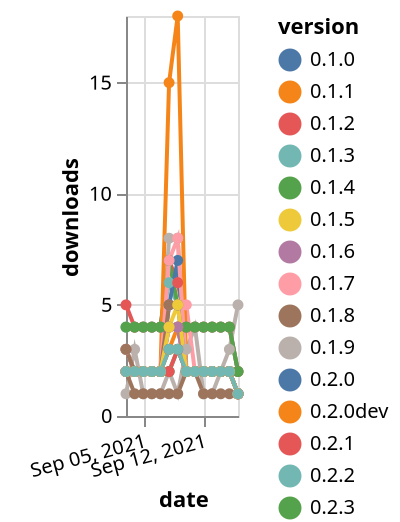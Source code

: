 {"$schema": "https://vega.github.io/schema/vega-lite/v5.json", "description": "A simple bar chart with embedded data.", "data": {"values": [{"date": "2021-09-03", "total": 2787, "delta": 2, "version": "0.2.0"}, {"date": "2021-09-04", "total": 2789, "delta": 2, "version": "0.2.0"}, {"date": "2021-09-05", "total": 2791, "delta": 2, "version": "0.2.0"}, {"date": "2021-09-06", "total": 2793, "delta": 2, "version": "0.2.0"}, {"date": "2021-09-07", "total": 2795, "delta": 2, "version": "0.2.0"}, {"date": "2021-09-08", "total": 2798, "delta": 3, "version": "0.2.0"}, {"date": "2021-09-09", "total": 2801, "delta": 3, "version": "0.2.0"}, {"date": "2021-09-10", "total": 2803, "delta": 2, "version": "0.2.0"}, {"date": "2021-09-11", "total": 2805, "delta": 2, "version": "0.2.0"}, {"date": "2021-09-12", "total": 2807, "delta": 2, "version": "0.2.0"}, {"date": "2021-09-13", "total": 2809, "delta": 2, "version": "0.2.0"}, {"date": "2021-09-14", "total": 2811, "delta": 2, "version": "0.2.0"}, {"date": "2021-09-15", "total": 2813, "delta": 2, "version": "0.2.0"}, {"date": "2021-09-16", "total": 2814, "delta": 1, "version": "0.2.0"}, {"date": "2021-09-03", "total": 5721, "delta": 4, "version": "0.1.3"}, {"date": "2021-09-04", "total": 5725, "delta": 4, "version": "0.1.3"}, {"date": "2021-09-05", "total": 5729, "delta": 4, "version": "0.1.3"}, {"date": "2021-09-06", "total": 5733, "delta": 4, "version": "0.1.3"}, {"date": "2021-09-07", "total": 5737, "delta": 4, "version": "0.1.3"}, {"date": "2021-09-08", "total": 5743, "delta": 6, "version": "0.1.3"}, {"date": "2021-09-09", "total": 5748, "delta": 5, "version": "0.1.3"}, {"date": "2021-09-10", "total": 5752, "delta": 4, "version": "0.1.3"}, {"date": "2021-09-11", "total": 5756, "delta": 4, "version": "0.1.3"}, {"date": "2021-09-12", "total": 5760, "delta": 4, "version": "0.1.3"}, {"date": "2021-09-13", "total": 5764, "delta": 4, "version": "0.1.3"}, {"date": "2021-09-14", "total": 5768, "delta": 4, "version": "0.1.3"}, {"date": "2021-09-15", "total": 5772, "delta": 4, "version": "0.1.3"}, {"date": "2021-09-16", "total": 5774, "delta": 2, "version": "0.1.3"}, {"date": "2021-09-03", "total": 656, "delta": 1, "version": "0.2.9"}, {"date": "2021-09-04", "total": 659, "delta": 3, "version": "0.2.9"}, {"date": "2021-09-05", "total": 660, "delta": 1, "version": "0.2.9"}, {"date": "2021-09-06", "total": 661, "delta": 1, "version": "0.2.9"}, {"date": "2021-09-07", "total": 662, "delta": 1, "version": "0.2.9"}, {"date": "2021-09-08", "total": 664, "delta": 2, "version": "0.2.9"}, {"date": "2021-09-09", "total": 665, "delta": 1, "version": "0.2.9"}, {"date": "2021-09-10", "total": 668, "delta": 3, "version": "0.2.9"}, {"date": "2021-09-11", "total": 672, "delta": 4, "version": "0.2.9"}, {"date": "2021-09-12", "total": 673, "delta": 1, "version": "0.2.9"}, {"date": "2021-09-13", "total": 674, "delta": 1, "version": "0.2.9"}, {"date": "2021-09-14", "total": 676, "delta": 2, "version": "0.2.9"}, {"date": "2021-09-15", "total": 679, "delta": 3, "version": "0.2.9"}, {"date": "2021-09-16", "total": 684, "delta": 5, "version": "0.2.9"}, {"date": "2021-09-03", "total": 2937, "delta": 2, "version": "0.2.3"}, {"date": "2021-09-04", "total": 2939, "delta": 2, "version": "0.2.3"}, {"date": "2021-09-05", "total": 2941, "delta": 2, "version": "0.2.3"}, {"date": "2021-09-06", "total": 2943, "delta": 2, "version": "0.2.3"}, {"date": "2021-09-07", "total": 2945, "delta": 2, "version": "0.2.3"}, {"date": "2021-09-08", "total": 2947, "delta": 2, "version": "0.2.3"}, {"date": "2021-09-09", "total": 2950, "delta": 3, "version": "0.2.3"}, {"date": "2021-09-10", "total": 2952, "delta": 2, "version": "0.2.3"}, {"date": "2021-09-11", "total": 2954, "delta": 2, "version": "0.2.3"}, {"date": "2021-09-12", "total": 2956, "delta": 2, "version": "0.2.3"}, {"date": "2021-09-13", "total": 2958, "delta": 2, "version": "0.2.3"}, {"date": "2021-09-14", "total": 2960, "delta": 2, "version": "0.2.3"}, {"date": "2021-09-15", "total": 2962, "delta": 2, "version": "0.2.3"}, {"date": "2021-09-16", "total": 2963, "delta": 1, "version": "0.2.3"}, {"date": "2021-09-03", "total": 7051, "delta": 5, "version": "0.1.2"}, {"date": "2021-09-04", "total": 7055, "delta": 4, "version": "0.1.2"}, {"date": "2021-09-05", "total": 7059, "delta": 4, "version": "0.1.2"}, {"date": "2021-09-06", "total": 7063, "delta": 4, "version": "0.1.2"}, {"date": "2021-09-07", "total": 7067, "delta": 4, "version": "0.1.2"}, {"date": "2021-09-08", "total": 7074, "delta": 7, "version": "0.1.2"}, {"date": "2021-09-09", "total": 7080, "delta": 6, "version": "0.1.2"}, {"date": "2021-09-10", "total": 7084, "delta": 4, "version": "0.1.2"}, {"date": "2021-09-11", "total": 7088, "delta": 4, "version": "0.1.2"}, {"date": "2021-09-12", "total": 7092, "delta": 4, "version": "0.1.2"}, {"date": "2021-09-13", "total": 7096, "delta": 4, "version": "0.1.2"}, {"date": "2021-09-14", "total": 7100, "delta": 4, "version": "0.1.2"}, {"date": "2021-09-15", "total": 7104, "delta": 4, "version": "0.1.2"}, {"date": "2021-09-16", "total": 7106, "delta": 2, "version": "0.1.2"}, {"date": "2021-09-03", "total": 3076, "delta": 2, "version": "0.2.4"}, {"date": "2021-09-04", "total": 3078, "delta": 2, "version": "0.2.4"}, {"date": "2021-09-05", "total": 3080, "delta": 2, "version": "0.2.4"}, {"date": "2021-09-06", "total": 3082, "delta": 2, "version": "0.2.4"}, {"date": "2021-09-07", "total": 3084, "delta": 2, "version": "0.2.4"}, {"date": "2021-09-08", "total": 3088, "delta": 4, "version": "0.2.4"}, {"date": "2021-09-09", "total": 3092, "delta": 4, "version": "0.2.4"}, {"date": "2021-09-10", "total": 3094, "delta": 2, "version": "0.2.4"}, {"date": "2021-09-11", "total": 3096, "delta": 2, "version": "0.2.4"}, {"date": "2021-09-12", "total": 3098, "delta": 2, "version": "0.2.4"}, {"date": "2021-09-13", "total": 3100, "delta": 2, "version": "0.2.4"}, {"date": "2021-09-14", "total": 3102, "delta": 2, "version": "0.2.4"}, {"date": "2021-09-15", "total": 3104, "delta": 2, "version": "0.2.4"}, {"date": "2021-09-16", "total": 3105, "delta": 1, "version": "0.2.4"}, {"date": "2021-09-03", "total": 2907, "delta": 2, "version": "0.2.1"}, {"date": "2021-09-04", "total": 2909, "delta": 2, "version": "0.2.1"}, {"date": "2021-09-05", "total": 2911, "delta": 2, "version": "0.2.1"}, {"date": "2021-09-06", "total": 2913, "delta": 2, "version": "0.2.1"}, {"date": "2021-09-07", "total": 2915, "delta": 2, "version": "0.2.1"}, {"date": "2021-09-08", "total": 2917, "delta": 2, "version": "0.2.1"}, {"date": "2021-09-09", "total": 2920, "delta": 3, "version": "0.2.1"}, {"date": "2021-09-10", "total": 2922, "delta": 2, "version": "0.2.1"}, {"date": "2021-09-11", "total": 2924, "delta": 2, "version": "0.2.1"}, {"date": "2021-09-12", "total": 2926, "delta": 2, "version": "0.2.1"}, {"date": "2021-09-13", "total": 2928, "delta": 2, "version": "0.2.1"}, {"date": "2021-09-14", "total": 2930, "delta": 2, "version": "0.2.1"}, {"date": "2021-09-15", "total": 2932, "delta": 2, "version": "0.2.1"}, {"date": "2021-09-16", "total": 2933, "delta": 1, "version": "0.2.1"}, {"date": "2021-09-03", "total": 5953, "delta": 4, "version": "0.1.4"}, {"date": "2021-09-04", "total": 5957, "delta": 4, "version": "0.1.4"}, {"date": "2021-09-05", "total": 5961, "delta": 4, "version": "0.1.4"}, {"date": "2021-09-06", "total": 5965, "delta": 4, "version": "0.1.4"}, {"date": "2021-09-07", "total": 5969, "delta": 4, "version": "0.1.4"}, {"date": "2021-09-08", "total": 5976, "delta": 7, "version": "0.1.4"}, {"date": "2021-09-09", "total": 5981, "delta": 5, "version": "0.1.4"}, {"date": "2021-09-10", "total": 5985, "delta": 4, "version": "0.1.4"}, {"date": "2021-09-11", "total": 5989, "delta": 4, "version": "0.1.4"}, {"date": "2021-09-12", "total": 5993, "delta": 4, "version": "0.1.4"}, {"date": "2021-09-13", "total": 5997, "delta": 4, "version": "0.1.4"}, {"date": "2021-09-14", "total": 6001, "delta": 4, "version": "0.1.4"}, {"date": "2021-09-15", "total": 6005, "delta": 4, "version": "0.1.4"}, {"date": "2021-09-16", "total": 6007, "delta": 2, "version": "0.1.4"}, {"date": "2021-09-03", "total": 4929, "delta": 2, "version": "0.1.9"}, {"date": "2021-09-04", "total": 4931, "delta": 2, "version": "0.1.9"}, {"date": "2021-09-05", "total": 4933, "delta": 2, "version": "0.1.9"}, {"date": "2021-09-06", "total": 4935, "delta": 2, "version": "0.1.9"}, {"date": "2021-09-07", "total": 4937, "delta": 2, "version": "0.1.9"}, {"date": "2021-09-08", "total": 4945, "delta": 8, "version": "0.1.9"}, {"date": "2021-09-09", "total": 4953, "delta": 8, "version": "0.1.9"}, {"date": "2021-09-10", "total": 4955, "delta": 2, "version": "0.1.9"}, {"date": "2021-09-11", "total": 4957, "delta": 2, "version": "0.1.9"}, {"date": "2021-09-12", "total": 4959, "delta": 2, "version": "0.1.9"}, {"date": "2021-09-13", "total": 4961, "delta": 2, "version": "0.1.9"}, {"date": "2021-09-14", "total": 4963, "delta": 2, "version": "0.1.9"}, {"date": "2021-09-15", "total": 4965, "delta": 2, "version": "0.1.9"}, {"date": "2021-09-16", "total": 4966, "delta": 1, "version": "0.1.9"}, {"date": "2021-09-03", "total": 5997, "delta": 2, "version": "0.2.6"}, {"date": "2021-09-04", "total": 5999, "delta": 2, "version": "0.2.6"}, {"date": "2021-09-05", "total": 6001, "delta": 2, "version": "0.2.6"}, {"date": "2021-09-06", "total": 6003, "delta": 2, "version": "0.2.6"}, {"date": "2021-09-07", "total": 6005, "delta": 2, "version": "0.2.6"}, {"date": "2021-09-08", "total": 6010, "delta": 5, "version": "0.2.6"}, {"date": "2021-09-09", "total": 6015, "delta": 5, "version": "0.2.6"}, {"date": "2021-09-10", "total": 6020, "delta": 5, "version": "0.2.6"}, {"date": "2021-09-11", "total": 6022, "delta": 2, "version": "0.2.6"}, {"date": "2021-09-12", "total": 6024, "delta": 2, "version": "0.2.6"}, {"date": "2021-09-13", "total": 6026, "delta": 2, "version": "0.2.6"}, {"date": "2021-09-14", "total": 6028, "delta": 2, "version": "0.2.6"}, {"date": "2021-09-15", "total": 6030, "delta": 2, "version": "0.2.6"}, {"date": "2021-09-16", "total": 6031, "delta": 1, "version": "0.2.6"}, {"date": "2021-09-03", "total": 3447, "delta": 2, "version": "0.1.1"}, {"date": "2021-09-04", "total": 3449, "delta": 2, "version": "0.1.1"}, {"date": "2021-09-05", "total": 3451, "delta": 2, "version": "0.1.1"}, {"date": "2021-09-06", "total": 3453, "delta": 2, "version": "0.1.1"}, {"date": "2021-09-07", "total": 3455, "delta": 2, "version": "0.1.1"}, {"date": "2021-09-08", "total": 3458, "delta": 3, "version": "0.1.1"}, {"date": "2021-09-09", "total": 3462, "delta": 4, "version": "0.1.1"}, {"date": "2021-09-10", "total": 3464, "delta": 2, "version": "0.1.1"}, {"date": "2021-09-11", "total": 3466, "delta": 2, "version": "0.1.1"}, {"date": "2021-09-12", "total": 3468, "delta": 2, "version": "0.1.1"}, {"date": "2021-09-13", "total": 3470, "delta": 2, "version": "0.1.1"}, {"date": "2021-09-14", "total": 3472, "delta": 2, "version": "0.1.1"}, {"date": "2021-09-15", "total": 3474, "delta": 2, "version": "0.1.1"}, {"date": "2021-09-16", "total": 3475, "delta": 1, "version": "0.1.1"}, {"date": "2021-09-03", "total": 684, "delta": 2, "version": "0.2.8"}, {"date": "2021-09-04", "total": 685, "delta": 1, "version": "0.2.8"}, {"date": "2021-09-05", "total": 686, "delta": 1, "version": "0.2.8"}, {"date": "2021-09-06", "total": 687, "delta": 1, "version": "0.2.8"}, {"date": "2021-09-07", "total": 688, "delta": 1, "version": "0.2.8"}, {"date": "2021-09-08", "total": 689, "delta": 1, "version": "0.2.8"}, {"date": "2021-09-09", "total": 690, "delta": 1, "version": "0.2.8"}, {"date": "2021-09-10", "total": 692, "delta": 2, "version": "0.2.8"}, {"date": "2021-09-11", "total": 694, "delta": 2, "version": "0.2.8"}, {"date": "2021-09-12", "total": 695, "delta": 1, "version": "0.2.8"}, {"date": "2021-09-13", "total": 696, "delta": 1, "version": "0.2.8"}, {"date": "2021-09-14", "total": 697, "delta": 1, "version": "0.2.8"}, {"date": "2021-09-15", "total": 698, "delta": 1, "version": "0.2.8"}, {"date": "2021-09-16", "total": 699, "delta": 1, "version": "0.2.8"}, {"date": "2021-09-03", "total": 3979, "delta": 2, "version": "0.1.6"}, {"date": "2021-09-04", "total": 3981, "delta": 2, "version": "0.1.6"}, {"date": "2021-09-05", "total": 3983, "delta": 2, "version": "0.1.6"}, {"date": "2021-09-06", "total": 3985, "delta": 2, "version": "0.1.6"}, {"date": "2021-09-07", "total": 3987, "delta": 2, "version": "0.1.6"}, {"date": "2021-09-08", "total": 3991, "delta": 4, "version": "0.1.6"}, {"date": "2021-09-09", "total": 3995, "delta": 4, "version": "0.1.6"}, {"date": "2021-09-10", "total": 3997, "delta": 2, "version": "0.1.6"}, {"date": "2021-09-11", "total": 3999, "delta": 2, "version": "0.1.6"}, {"date": "2021-09-12", "total": 4001, "delta": 2, "version": "0.1.6"}, {"date": "2021-09-13", "total": 4003, "delta": 2, "version": "0.1.6"}, {"date": "2021-09-14", "total": 4005, "delta": 2, "version": "0.1.6"}, {"date": "2021-09-15", "total": 4007, "delta": 2, "version": "0.1.6"}, {"date": "2021-09-16", "total": 4008, "delta": 1, "version": "0.1.6"}, {"date": "2021-09-03", "total": 9856, "delta": 3, "version": "0.2.0dev"}, {"date": "2021-09-04", "total": 9858, "delta": 2, "version": "0.2.0dev"}, {"date": "2021-09-05", "total": 9860, "delta": 2, "version": "0.2.0dev"}, {"date": "2021-09-06", "total": 9862, "delta": 2, "version": "0.2.0dev"}, {"date": "2021-09-07", "total": 9864, "delta": 2, "version": "0.2.0dev"}, {"date": "2021-09-08", "total": 9879, "delta": 15, "version": "0.2.0dev"}, {"date": "2021-09-09", "total": 9897, "delta": 18, "version": "0.2.0dev"}, {"date": "2021-09-10", "total": 9899, "delta": 2, "version": "0.2.0dev"}, {"date": "2021-09-11", "total": 9901, "delta": 2, "version": "0.2.0dev"}, {"date": "2021-09-12", "total": 9903, "delta": 2, "version": "0.2.0dev"}, {"date": "2021-09-13", "total": 9905, "delta": 2, "version": "0.2.0dev"}, {"date": "2021-09-14", "total": 9907, "delta": 2, "version": "0.2.0dev"}, {"date": "2021-09-15", "total": 9909, "delta": 2, "version": "0.2.0dev"}, {"date": "2021-09-16", "total": 9910, "delta": 1, "version": "0.2.0dev"}, {"date": "2021-09-03", "total": 4659, "delta": 3, "version": "0.1.0"}, {"date": "2021-09-04", "total": 4661, "delta": 2, "version": "0.1.0"}, {"date": "2021-09-05", "total": 4663, "delta": 2, "version": "0.1.0"}, {"date": "2021-09-06", "total": 4665, "delta": 2, "version": "0.1.0"}, {"date": "2021-09-07", "total": 4667, "delta": 2, "version": "0.1.0"}, {"date": "2021-09-08", "total": 4672, "delta": 5, "version": "0.1.0"}, {"date": "2021-09-09", "total": 4679, "delta": 7, "version": "0.1.0"}, {"date": "2021-09-10", "total": 4681, "delta": 2, "version": "0.1.0"}, {"date": "2021-09-11", "total": 4683, "delta": 2, "version": "0.1.0"}, {"date": "2021-09-12", "total": 4685, "delta": 2, "version": "0.1.0"}, {"date": "2021-09-13", "total": 4687, "delta": 2, "version": "0.1.0"}, {"date": "2021-09-14", "total": 4689, "delta": 2, "version": "0.1.0"}, {"date": "2021-09-15", "total": 4691, "delta": 2, "version": "0.1.0"}, {"date": "2021-09-16", "total": 4692, "delta": 1, "version": "0.1.0"}, {"date": "2021-09-03", "total": 4678, "delta": 3, "version": "0.1.7"}, {"date": "2021-09-04", "total": 4680, "delta": 2, "version": "0.1.7"}, {"date": "2021-09-05", "total": 4682, "delta": 2, "version": "0.1.7"}, {"date": "2021-09-06", "total": 4684, "delta": 2, "version": "0.1.7"}, {"date": "2021-09-07", "total": 4686, "delta": 2, "version": "0.1.7"}, {"date": "2021-09-08", "total": 4693, "delta": 7, "version": "0.1.7"}, {"date": "2021-09-09", "total": 4701, "delta": 8, "version": "0.1.7"}, {"date": "2021-09-10", "total": 4703, "delta": 2, "version": "0.1.7"}, {"date": "2021-09-11", "total": 4705, "delta": 2, "version": "0.1.7"}, {"date": "2021-09-12", "total": 4707, "delta": 2, "version": "0.1.7"}, {"date": "2021-09-13", "total": 4709, "delta": 2, "version": "0.1.7"}, {"date": "2021-09-14", "total": 4711, "delta": 2, "version": "0.1.7"}, {"date": "2021-09-15", "total": 4713, "delta": 2, "version": "0.1.7"}, {"date": "2021-09-16", "total": 4714, "delta": 1, "version": "0.1.7"}, {"date": "2021-09-03", "total": 3250, "delta": 2, "version": "0.2.5"}, {"date": "2021-09-04", "total": 3252, "delta": 2, "version": "0.2.5"}, {"date": "2021-09-05", "total": 3254, "delta": 2, "version": "0.2.5"}, {"date": "2021-09-06", "total": 3256, "delta": 2, "version": "0.2.5"}, {"date": "2021-09-07", "total": 3258, "delta": 2, "version": "0.2.5"}, {"date": "2021-09-08", "total": 3262, "delta": 4, "version": "0.2.5"}, {"date": "2021-09-09", "total": 3266, "delta": 4, "version": "0.2.5"}, {"date": "2021-09-10", "total": 3268, "delta": 2, "version": "0.2.5"}, {"date": "2021-09-11", "total": 3270, "delta": 2, "version": "0.2.5"}, {"date": "2021-09-12", "total": 3272, "delta": 2, "version": "0.2.5"}, {"date": "2021-09-13", "total": 3274, "delta": 2, "version": "0.2.5"}, {"date": "2021-09-14", "total": 3276, "delta": 2, "version": "0.2.5"}, {"date": "2021-09-15", "total": 3278, "delta": 2, "version": "0.2.5"}, {"date": "2021-09-16", "total": 3279, "delta": 1, "version": "0.2.5"}, {"date": "2021-09-03", "total": 3416, "delta": 3, "version": "0.1.8"}, {"date": "2021-09-04", "total": 3418, "delta": 2, "version": "0.1.8"}, {"date": "2021-09-05", "total": 3420, "delta": 2, "version": "0.1.8"}, {"date": "2021-09-06", "total": 3422, "delta": 2, "version": "0.1.8"}, {"date": "2021-09-07", "total": 3424, "delta": 2, "version": "0.1.8"}, {"date": "2021-09-08", "total": 3429, "delta": 5, "version": "0.1.8"}, {"date": "2021-09-09", "total": 3434, "delta": 5, "version": "0.1.8"}, {"date": "2021-09-10", "total": 3436, "delta": 2, "version": "0.1.8"}, {"date": "2021-09-11", "total": 3438, "delta": 2, "version": "0.1.8"}, {"date": "2021-09-12", "total": 3440, "delta": 2, "version": "0.1.8"}, {"date": "2021-09-13", "total": 3442, "delta": 2, "version": "0.1.8"}, {"date": "2021-09-14", "total": 3444, "delta": 2, "version": "0.1.8"}, {"date": "2021-09-15", "total": 3446, "delta": 2, "version": "0.1.8"}, {"date": "2021-09-16", "total": 3447, "delta": 1, "version": "0.1.8"}, {"date": "2021-09-03", "total": 3663, "delta": 2, "version": "0.1.5"}, {"date": "2021-09-04", "total": 3665, "delta": 2, "version": "0.1.5"}, {"date": "2021-09-05", "total": 3667, "delta": 2, "version": "0.1.5"}, {"date": "2021-09-06", "total": 3669, "delta": 2, "version": "0.1.5"}, {"date": "2021-09-07", "total": 3671, "delta": 2, "version": "0.1.5"}, {"date": "2021-09-08", "total": 3675, "delta": 4, "version": "0.1.5"}, {"date": "2021-09-09", "total": 3680, "delta": 5, "version": "0.1.5"}, {"date": "2021-09-10", "total": 3682, "delta": 2, "version": "0.1.5"}, {"date": "2021-09-11", "total": 3684, "delta": 2, "version": "0.1.5"}, {"date": "2021-09-12", "total": 3686, "delta": 2, "version": "0.1.5"}, {"date": "2021-09-13", "total": 3688, "delta": 2, "version": "0.1.5"}, {"date": "2021-09-14", "total": 3690, "delta": 2, "version": "0.1.5"}, {"date": "2021-09-15", "total": 3692, "delta": 2, "version": "0.1.5"}, {"date": "2021-09-16", "total": 3693, "delta": 1, "version": "0.1.5"}, {"date": "2021-09-03", "total": 2538, "delta": 2, "version": "0.2.2"}, {"date": "2021-09-04", "total": 2540, "delta": 2, "version": "0.2.2"}, {"date": "2021-09-05", "total": 2542, "delta": 2, "version": "0.2.2"}, {"date": "2021-09-06", "total": 2544, "delta": 2, "version": "0.2.2"}, {"date": "2021-09-07", "total": 2546, "delta": 2, "version": "0.2.2"}, {"date": "2021-09-08", "total": 2549, "delta": 3, "version": "0.2.2"}, {"date": "2021-09-09", "total": 2552, "delta": 3, "version": "0.2.2"}, {"date": "2021-09-10", "total": 2554, "delta": 2, "version": "0.2.2"}, {"date": "2021-09-11", "total": 2556, "delta": 2, "version": "0.2.2"}, {"date": "2021-09-12", "total": 2558, "delta": 2, "version": "0.2.2"}, {"date": "2021-09-13", "total": 2560, "delta": 2, "version": "0.2.2"}, {"date": "2021-09-14", "total": 2562, "delta": 2, "version": "0.2.2"}, {"date": "2021-09-15", "total": 2564, "delta": 2, "version": "0.2.2"}, {"date": "2021-09-16", "total": 2565, "delta": 1, "version": "0.2.2"}]}, "width": "container", "mark": {"type": "line", "point": {"filled": true}}, "encoding": {"x": {"field": "date", "type": "temporal", "timeUnit": "yearmonthdate", "title": "date", "axis": {"labelAngle": -15}}, "y": {"field": "delta", "type": "quantitative", "title": "downloads"}, "color": {"field": "version", "type": "nominal"}, "tooltip": {"field": "delta"}}}